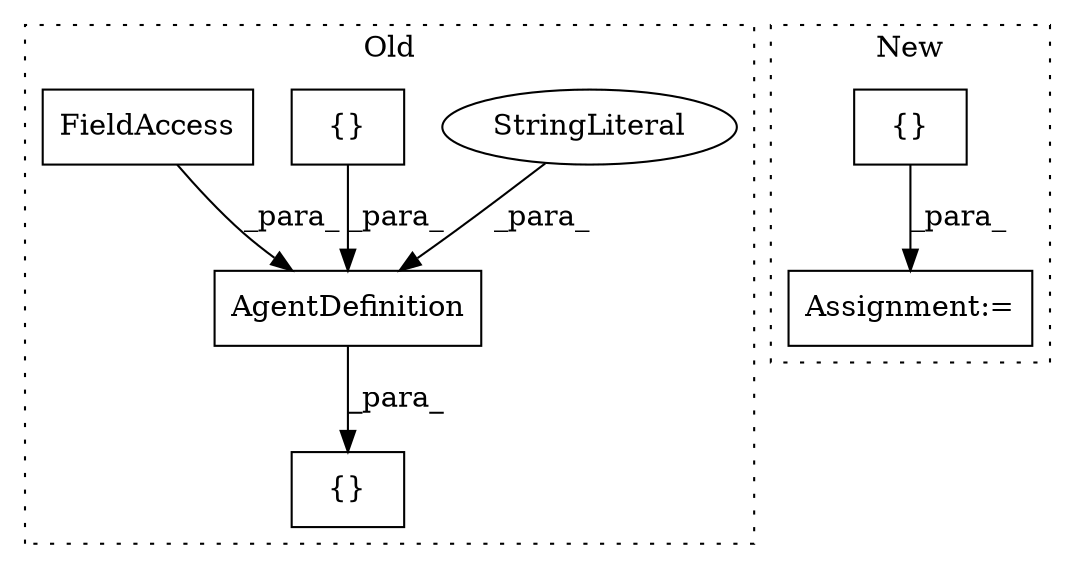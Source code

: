 digraph G {
subgraph cluster0 {
1 [label="AgentDefinition" a="32" s="5027,5122" l="16,1" shape="box"];
3 [label="{}" a="4" s="4934,5123" l="1,1" shape="box"];
4 [label="StringLiteral" a="45" s="5043" l="6" shape="ellipse"];
5 [label="{}" a="4" s="5075,5121" l="1,1" shape="box"];
6 [label="FieldAccess" a="22" s="5050" l="15" shape="box"];
label = "Old";
style="dotted";
}
subgraph cluster1 {
2 [label="{}" a="4" s="5356,5362" l="1,1" shape="box"];
7 [label="Assignment:=" a="7" s="4995" l="1" shape="box"];
label = "New";
style="dotted";
}
1 -> 3 [label="_para_"];
2 -> 7 [label="_para_"];
4 -> 1 [label="_para_"];
5 -> 1 [label="_para_"];
6 -> 1 [label="_para_"];
}